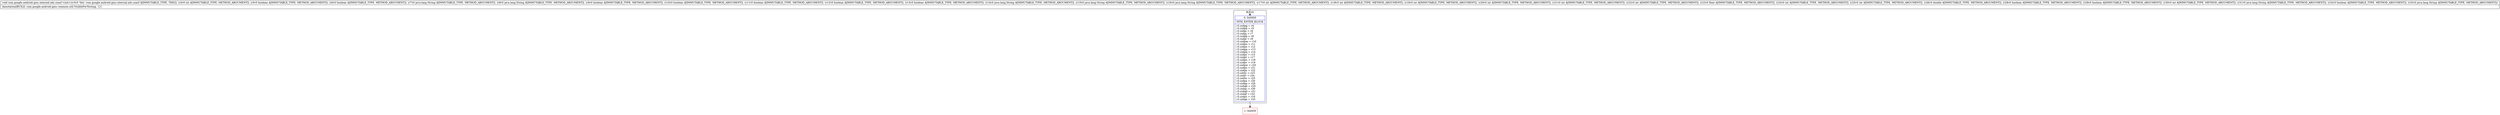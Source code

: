 digraph "CFG forcom.google.android.gms.internal.ads.zzasf.\<init\>(IZZLjava\/lang\/String;Ljava\/lang\/String;ZZZZZLjava\/lang\/String;Ljava\/lang\/String;Ljava\/lang\/String;IIIIIIFIIDZZILjava\/lang\/String;ZLjava\/lang\/String;)V" {
subgraph cluster_Region_36861537 {
label = "R(1:0)";
node [shape=record,color=blue];
Node_0 [shape=record,label="{0\:\ 0x0000|MTH_ENTER_BLOCK\l|r3.zzdpg = r4\lr3.zzdph = r5\lr3.zzdpi = r6\lr3.zzdpj = r7\lr3.zzdpk = r8\lr3.zzdpl = r9\lr3.zzdpm = r10\lr3.zzdpn = r11\lr3.zzdpo = r12\lr3.zzdpp = r13\lr3.zzdpq = r14\lr3.zzdpr = r15\lr3.zzdpt = r17\lr3.zzdpu = r18\lr3.zzdpv = r19\lr3.zzdpw = r20\lr3.zzdpx = r21\lr3.zzdpy = r22\lr3.zzbty = r23\lr3.zzdlv = r24\lr3.zzdlw = r25\lr3.zzdpz = r26\lr3.zzdqa = r28\lr3.zzdqb = r29\lr3.zzdqc = r30\lr3.zzdqd = r31\lr3.zzdqf = r32\lr3.zzdps = r16\lr3.zzdqe = r33\l}"];
}
Node_1 [shape=record,color=red,label="{1\:\ 0x005f}"];
MethodNode[shape=record,label="{void com.google.android.gms.internal.ads.zzasf.\<init\>((r3v0 'this' com.google.android.gms.internal.ads.zzasf A[IMMUTABLE_TYPE, THIS]), (r4v0 int A[IMMUTABLE_TYPE, METHOD_ARGUMENT]), (r5v0 boolean A[IMMUTABLE_TYPE, METHOD_ARGUMENT]), (r6v0 boolean A[IMMUTABLE_TYPE, METHOD_ARGUMENT]), (r7v0 java.lang.String A[IMMUTABLE_TYPE, METHOD_ARGUMENT]), (r8v0 java.lang.String A[IMMUTABLE_TYPE, METHOD_ARGUMENT]), (r9v0 boolean A[IMMUTABLE_TYPE, METHOD_ARGUMENT]), (r10v0 boolean A[IMMUTABLE_TYPE, METHOD_ARGUMENT]), (r11v0 boolean A[IMMUTABLE_TYPE, METHOD_ARGUMENT]), (r12v0 boolean A[IMMUTABLE_TYPE, METHOD_ARGUMENT]), (r13v0 boolean A[IMMUTABLE_TYPE, METHOD_ARGUMENT]), (r14v0 java.lang.String A[IMMUTABLE_TYPE, METHOD_ARGUMENT]), (r15v0 java.lang.String A[IMMUTABLE_TYPE, METHOD_ARGUMENT]), (r16v0 java.lang.String A[IMMUTABLE_TYPE, METHOD_ARGUMENT]), (r17v0 int A[IMMUTABLE_TYPE, METHOD_ARGUMENT]), (r18v0 int A[IMMUTABLE_TYPE, METHOD_ARGUMENT]), (r19v0 int A[IMMUTABLE_TYPE, METHOD_ARGUMENT]), (r20v0 int A[IMMUTABLE_TYPE, METHOD_ARGUMENT]), (r21v0 int A[IMMUTABLE_TYPE, METHOD_ARGUMENT]), (r22v0 int A[IMMUTABLE_TYPE, METHOD_ARGUMENT]), (r23v0 float A[IMMUTABLE_TYPE, METHOD_ARGUMENT]), (r24v0 int A[IMMUTABLE_TYPE, METHOD_ARGUMENT]), (r25v0 int A[IMMUTABLE_TYPE, METHOD_ARGUMENT]), (r26v0 double A[IMMUTABLE_TYPE, METHOD_ARGUMENT]), (r28v0 boolean A[IMMUTABLE_TYPE, METHOD_ARGUMENT]), (r29v0 boolean A[IMMUTABLE_TYPE, METHOD_ARGUMENT]), (r30v0 int A[IMMUTABLE_TYPE, METHOD_ARGUMENT]), (r31v0 java.lang.String A[IMMUTABLE_TYPE, METHOD_ARGUMENT]), (r32v0 boolean A[IMMUTABLE_TYPE, METHOD_ARGUMENT]), (r33v0 java.lang.String A[IMMUTABLE_TYPE, METHOD_ARGUMENT]))  | Annotation[BUILD, com.google.android.gms.common.util.VisibleForTesting, \{\}]\l}"];
MethodNode -> Node_0;
Node_0 -> Node_1;
}

